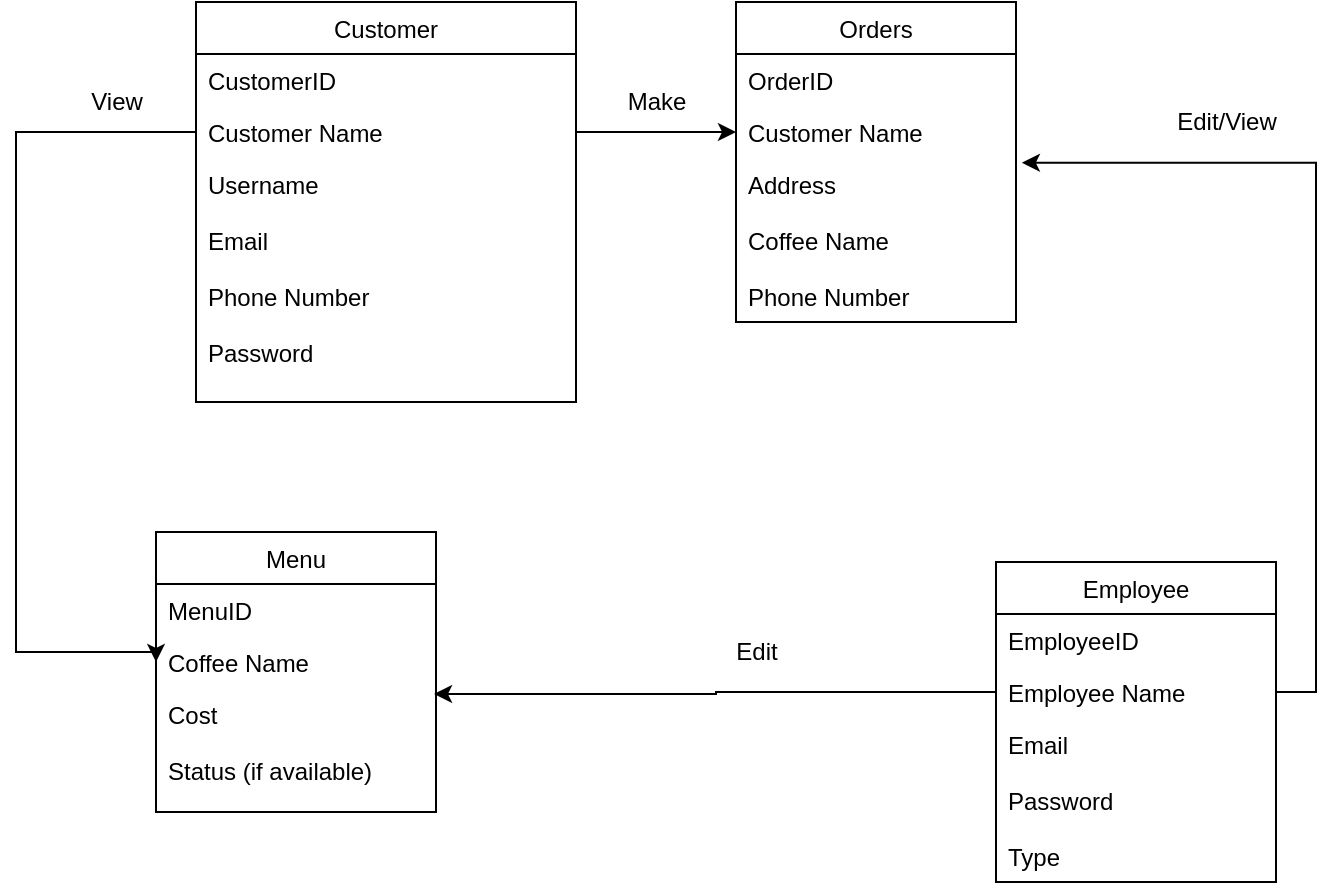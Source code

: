 <mxfile version="15.4.0" type="device"><diagram id="tVP13BBawrS9kb6sRhHO" name="Page-1"><mxGraphModel dx="852" dy="494" grid="1" gridSize="10" guides="1" tooltips="1" connect="1" arrows="1" fold="1" page="1" pageScale="1" pageWidth="1100" pageHeight="850" math="0" shadow="0"><root><mxCell id="0"/><mxCell id="1" parent="0"/><mxCell id="Ar7mXOcSTz9QLge5njrJ-1" value="Customer" style="swimlane;fontStyle=0;childLayout=stackLayout;horizontal=1;startSize=26;horizontalStack=0;resizeParent=1;resizeParentMax=0;resizeLast=0;collapsible=1;marginBottom=0;" parent="1" vertex="1"><mxGeometry x="250" y="90" width="190" height="200" as="geometry"/></mxCell><mxCell id="Ar7mXOcSTz9QLge5njrJ-2" value="CustomerID" style="text;strokeColor=none;fillColor=none;align=left;verticalAlign=top;spacingLeft=4;spacingRight=4;overflow=hidden;rotatable=0;points=[[0,0.5],[1,0.5]];portConstraint=eastwest;" parent="Ar7mXOcSTz9QLge5njrJ-1" vertex="1"><mxGeometry y="26" width="190" height="26" as="geometry"/></mxCell><mxCell id="Ar7mXOcSTz9QLge5njrJ-3" value="Customer Name" style="text;strokeColor=none;fillColor=none;align=left;verticalAlign=top;spacingLeft=4;spacingRight=4;overflow=hidden;rotatable=0;points=[[0,0.5],[1,0.5]];portConstraint=eastwest;" parent="Ar7mXOcSTz9QLge5njrJ-1" vertex="1"><mxGeometry y="52" width="190" height="26" as="geometry"/></mxCell><mxCell id="Ar7mXOcSTz9QLge5njrJ-4" value="Username&#10;&#10;Email&#10;&#10;Phone Number&#10;&#10;Password" style="text;strokeColor=none;fillColor=none;align=left;verticalAlign=top;spacingLeft=4;spacingRight=4;overflow=hidden;rotatable=0;points=[[0,0.5],[1,0.5]];portConstraint=eastwest;" parent="Ar7mXOcSTz9QLge5njrJ-1" vertex="1"><mxGeometry y="78" width="190" height="122" as="geometry"/></mxCell><mxCell id="Ar7mXOcSTz9QLge5njrJ-5" value="Employee" style="swimlane;fontStyle=0;childLayout=stackLayout;horizontal=1;startSize=26;horizontalStack=0;resizeParent=1;resizeParentMax=0;resizeLast=0;collapsible=1;marginBottom=0;" parent="1" vertex="1"><mxGeometry x="650" y="370" width="140" height="160" as="geometry"/></mxCell><mxCell id="Ar7mXOcSTz9QLge5njrJ-6" value="EmployeeID" style="text;strokeColor=none;fillColor=none;align=left;verticalAlign=top;spacingLeft=4;spacingRight=4;overflow=hidden;rotatable=0;points=[[0,0.5],[1,0.5]];portConstraint=eastwest;" parent="Ar7mXOcSTz9QLge5njrJ-5" vertex="1"><mxGeometry y="26" width="140" height="26" as="geometry"/></mxCell><mxCell id="Ar7mXOcSTz9QLge5njrJ-7" value="Employee Name" style="text;strokeColor=none;fillColor=none;align=left;verticalAlign=top;spacingLeft=4;spacingRight=4;overflow=hidden;rotatable=0;points=[[0,0.5],[1,0.5]];portConstraint=eastwest;" parent="Ar7mXOcSTz9QLge5njrJ-5" vertex="1"><mxGeometry y="52" width="140" height="26" as="geometry"/></mxCell><mxCell id="Ar7mXOcSTz9QLge5njrJ-8" value="Email&#10;&#10;Password&#10;&#10;Type&#10;&#10;" style="text;strokeColor=none;fillColor=none;align=left;verticalAlign=top;spacingLeft=4;spacingRight=4;overflow=hidden;rotatable=0;points=[[0,0.5],[1,0.5]];portConstraint=eastwest;" parent="Ar7mXOcSTz9QLge5njrJ-5" vertex="1"><mxGeometry y="78" width="140" height="82" as="geometry"/></mxCell><mxCell id="Ar7mXOcSTz9QLge5njrJ-9" value="Menu" style="swimlane;fontStyle=0;childLayout=stackLayout;horizontal=1;startSize=26;horizontalStack=0;resizeParent=1;resizeParentMax=0;resizeLast=0;collapsible=1;marginBottom=0;" parent="1" vertex="1"><mxGeometry x="230" y="355" width="140" height="140" as="geometry"/></mxCell><mxCell id="Ar7mXOcSTz9QLge5njrJ-10" value="MenuID" style="text;strokeColor=none;fillColor=none;align=left;verticalAlign=top;spacingLeft=4;spacingRight=4;overflow=hidden;rotatable=0;points=[[0,0.5],[1,0.5]];portConstraint=eastwest;" parent="Ar7mXOcSTz9QLge5njrJ-9" vertex="1"><mxGeometry y="26" width="140" height="26" as="geometry"/></mxCell><mxCell id="Ar7mXOcSTz9QLge5njrJ-11" value="Coffee Name" style="text;strokeColor=none;fillColor=none;align=left;verticalAlign=top;spacingLeft=4;spacingRight=4;overflow=hidden;rotatable=0;points=[[0,0.5],[1,0.5]];portConstraint=eastwest;" parent="Ar7mXOcSTz9QLge5njrJ-9" vertex="1"><mxGeometry y="52" width="140" height="26" as="geometry"/></mxCell><mxCell id="Ar7mXOcSTz9QLge5njrJ-12" value="Cost&#10;&#10;Status (if available)&#10;&#10;" style="text;strokeColor=none;fillColor=none;align=left;verticalAlign=top;spacingLeft=4;spacingRight=4;overflow=hidden;rotatable=0;points=[[0,0.5],[1,0.5]];portConstraint=eastwest;" parent="Ar7mXOcSTz9QLge5njrJ-9" vertex="1"><mxGeometry y="78" width="140" height="62" as="geometry"/></mxCell><mxCell id="Ar7mXOcSTz9QLge5njrJ-13" value="Orders" style="swimlane;fontStyle=0;childLayout=stackLayout;horizontal=1;startSize=26;horizontalStack=0;resizeParent=1;resizeParentMax=0;resizeLast=0;collapsible=1;marginBottom=0;" parent="1" vertex="1"><mxGeometry x="520" y="90" width="140" height="160" as="geometry"/></mxCell><mxCell id="Ar7mXOcSTz9QLge5njrJ-14" value="OrderID" style="text;strokeColor=none;fillColor=none;align=left;verticalAlign=top;spacingLeft=4;spacingRight=4;overflow=hidden;rotatable=0;points=[[0,0.5],[1,0.5]];portConstraint=eastwest;" parent="Ar7mXOcSTz9QLge5njrJ-13" vertex="1"><mxGeometry y="26" width="140" height="26" as="geometry"/></mxCell><mxCell id="Ar7mXOcSTz9QLge5njrJ-15" value="Customer Name" style="text;strokeColor=none;fillColor=none;align=left;verticalAlign=top;spacingLeft=4;spacingRight=4;overflow=hidden;rotatable=0;points=[[0,0.5],[1,0.5]];portConstraint=eastwest;" parent="Ar7mXOcSTz9QLge5njrJ-13" vertex="1"><mxGeometry y="52" width="140" height="26" as="geometry"/></mxCell><mxCell id="Ar7mXOcSTz9QLge5njrJ-16" value="Address&#10;&#10;Coffee Name&#10;&#10;Phone Number" style="text;strokeColor=none;fillColor=none;align=left;verticalAlign=top;spacingLeft=4;spacingRight=4;overflow=hidden;rotatable=0;points=[[0,0.5],[1,0.5]];portConstraint=eastwest;" parent="Ar7mXOcSTz9QLge5njrJ-13" vertex="1"><mxGeometry y="78" width="140" height="82" as="geometry"/></mxCell><mxCell id="Ar7mXOcSTz9QLge5njrJ-24" style="edgeStyle=orthogonalEdgeStyle;rounded=0;orthogonalLoop=1;jettySize=auto;html=1;exitX=1;exitY=0.5;exitDx=0;exitDy=0;entryX=0;entryY=0.5;entryDx=0;entryDy=0;" parent="1" source="Ar7mXOcSTz9QLge5njrJ-3" target="Ar7mXOcSTz9QLge5njrJ-15" edge="1"><mxGeometry relative="1" as="geometry"/></mxCell><mxCell id="Ar7mXOcSTz9QLge5njrJ-26" style="edgeStyle=orthogonalEdgeStyle;rounded=0;orthogonalLoop=1;jettySize=auto;html=1;exitX=0;exitY=0.5;exitDx=0;exitDy=0;entryX=0;entryY=0.5;entryDx=0;entryDy=0;" parent="1" source="Ar7mXOcSTz9QLge5njrJ-3" target="Ar7mXOcSTz9QLge5njrJ-11" edge="1"><mxGeometry relative="1" as="geometry"><mxPoint x="190" y="400" as="targetPoint"/><Array as="points"><mxPoint x="160" y="155"/><mxPoint x="160" y="415"/></Array></mxGeometry></mxCell><mxCell id="Ar7mXOcSTz9QLge5njrJ-28" value="Edit/View" style="text;html=1;align=center;verticalAlign=middle;resizable=0;points=[];autosize=1;strokeColor=none;fillColor=none;" parent="1" vertex="1"><mxGeometry x="730" y="140" width="70" height="20" as="geometry"/></mxCell><mxCell id="Ar7mXOcSTz9QLge5njrJ-29" value="Make" style="text;html=1;align=center;verticalAlign=middle;resizable=0;points=[];autosize=1;strokeColor=none;fillColor=none;" parent="1" vertex="1"><mxGeometry x="460" y="130" width="40" height="20" as="geometry"/></mxCell><mxCell id="Ar7mXOcSTz9QLge5njrJ-31" value="View" style="text;html=1;align=center;verticalAlign=middle;resizable=0;points=[];autosize=1;strokeColor=none;fillColor=none;" parent="1" vertex="1"><mxGeometry x="190" y="130" width="40" height="20" as="geometry"/></mxCell><mxCell id="Ar7mXOcSTz9QLge5njrJ-32" style="edgeStyle=orthogonalEdgeStyle;rounded=0;orthogonalLoop=1;jettySize=auto;html=1;exitX=1;exitY=0.5;exitDx=0;exitDy=0;entryX=1.021;entryY=0.029;entryDx=0;entryDy=0;entryPerimeter=0;" parent="1" source="Ar7mXOcSTz9QLge5njrJ-7" target="Ar7mXOcSTz9QLge5njrJ-16" edge="1"><mxGeometry relative="1" as="geometry"/></mxCell><mxCell id="Ar7mXOcSTz9QLge5njrJ-34" value="Edit" style="text;html=1;align=center;verticalAlign=middle;resizable=0;points=[];autosize=1;strokeColor=none;fillColor=none;" parent="1" vertex="1"><mxGeometry x="510" y="405" width="40" height="20" as="geometry"/></mxCell><mxCell id="Lg6UxjFjkDJHT-nGyMBw-1" style="edgeStyle=orthogonalEdgeStyle;rounded=0;orthogonalLoop=1;jettySize=auto;html=1;exitX=0;exitY=0.5;exitDx=0;exitDy=0;entryX=0.993;entryY=0.048;entryDx=0;entryDy=0;entryPerimeter=0;" edge="1" parent="1" source="Ar7mXOcSTz9QLge5njrJ-7" target="Ar7mXOcSTz9QLge5njrJ-12"><mxGeometry relative="1" as="geometry"/></mxCell></root></mxGraphModel></diagram></mxfile>